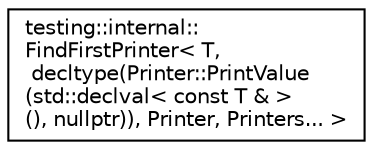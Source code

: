 digraph "Graphical Class Hierarchy"
{
 // INTERACTIVE_SVG=YES
 // LATEX_PDF_SIZE
  edge [fontname="Helvetica",fontsize="10",labelfontname="Helvetica",labelfontsize="10"];
  node [fontname="Helvetica",fontsize="10",shape=record];
  rankdir="LR";
  Node0 [label="testing::internal::\lFindFirstPrinter\< T,\l decltype(Printer::PrintValue\l(std::declval\< const T & \>\l(), nullptr)), Printer, Printers... \>",height=0.2,width=0.4,color="black", fillcolor="white", style="filled",URL="$db/dfa/structtesting_1_1internal_1_1_find_first_printer_3_01_t_00_01decltype_07_printer_1_1_print_value8934dd9c57bcc59428a3d87a80ca030e.html",tooltip=" "];
}
